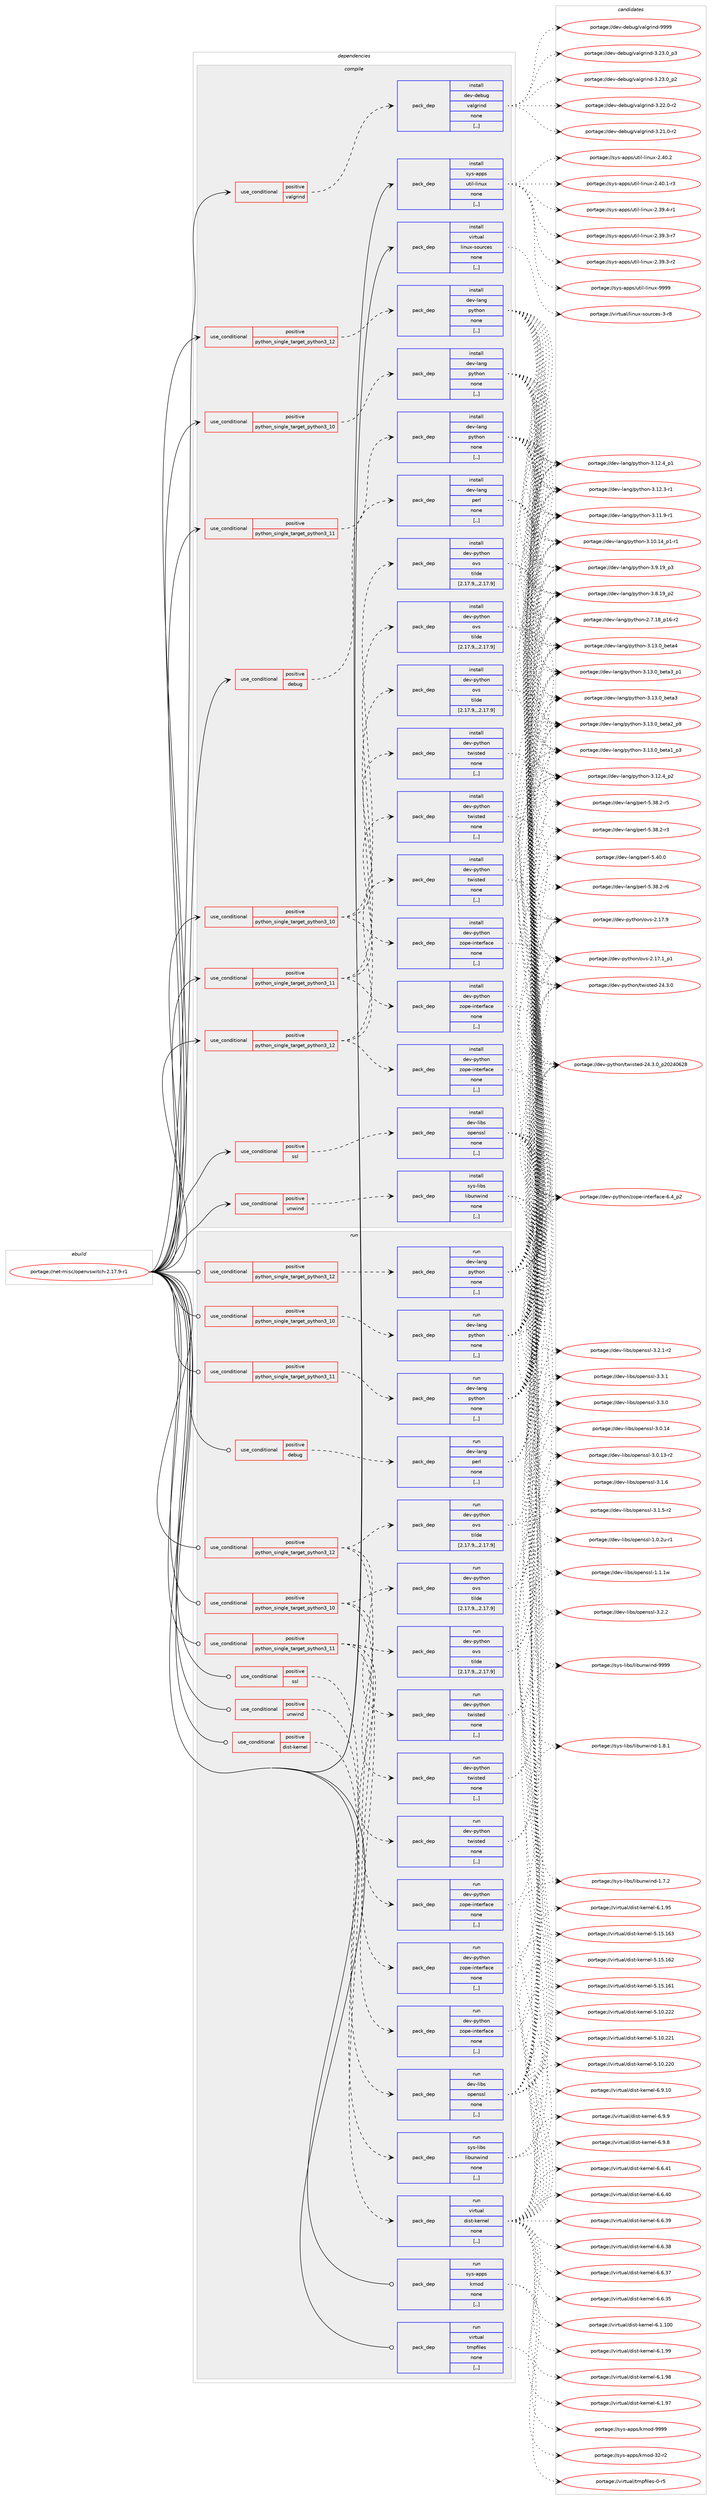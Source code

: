 digraph prolog {

# *************
# Graph options
# *************

newrank=true;
concentrate=true;
compound=true;
graph [rankdir=LR,fontname=Helvetica,fontsize=10,ranksep=1.5];#, ranksep=2.5, nodesep=0.2];
edge  [arrowhead=vee];
node  [fontname=Helvetica,fontsize=10];

# **********
# The ebuild
# **********

subgraph cluster_leftcol {
color=gray;
label=<<i>ebuild</i>>;
id [label="portage://net-misc/openvswitch-2.17.9-r1", color=red, width=4, href="../net-misc/openvswitch-2.17.9-r1.svg"];
}

# ****************
# The dependencies
# ****************

subgraph cluster_midcol {
color=gray;
label=<<i>dependencies</i>>;
subgraph cluster_compile {
fillcolor="#eeeeee";
style=filled;
label=<<i>compile</i>>;
subgraph cond98736 {
dependency374476 [label=<<TABLE BORDER="0" CELLBORDER="1" CELLSPACING="0" CELLPADDING="4"><TR><TD ROWSPAN="3" CELLPADDING="10">use_conditional</TD></TR><TR><TD>positive</TD></TR><TR><TD>debug</TD></TR></TABLE>>, shape=none, color=red];
subgraph pack273052 {
dependency374477 [label=<<TABLE BORDER="0" CELLBORDER="1" CELLSPACING="0" CELLPADDING="4" WIDTH="220"><TR><TD ROWSPAN="6" CELLPADDING="30">pack_dep</TD></TR><TR><TD WIDTH="110">install</TD></TR><TR><TD>dev-lang</TD></TR><TR><TD>perl</TD></TR><TR><TD>none</TD></TR><TR><TD>[,,]</TD></TR></TABLE>>, shape=none, color=blue];
}
dependency374476:e -> dependency374477:w [weight=20,style="dashed",arrowhead="vee"];
}
id:e -> dependency374476:w [weight=20,style="solid",arrowhead="vee"];
subgraph cond98737 {
dependency374478 [label=<<TABLE BORDER="0" CELLBORDER="1" CELLSPACING="0" CELLPADDING="4"><TR><TD ROWSPAN="3" CELLPADDING="10">use_conditional</TD></TR><TR><TD>positive</TD></TR><TR><TD>python_single_target_python3_10</TD></TR></TABLE>>, shape=none, color=red];
subgraph pack273053 {
dependency374479 [label=<<TABLE BORDER="0" CELLBORDER="1" CELLSPACING="0" CELLPADDING="4" WIDTH="220"><TR><TD ROWSPAN="6" CELLPADDING="30">pack_dep</TD></TR><TR><TD WIDTH="110">install</TD></TR><TR><TD>dev-lang</TD></TR><TR><TD>python</TD></TR><TR><TD>none</TD></TR><TR><TD>[,,]</TD></TR></TABLE>>, shape=none, color=blue];
}
dependency374478:e -> dependency374479:w [weight=20,style="dashed",arrowhead="vee"];
}
id:e -> dependency374478:w [weight=20,style="solid",arrowhead="vee"];
subgraph cond98738 {
dependency374480 [label=<<TABLE BORDER="0" CELLBORDER="1" CELLSPACING="0" CELLPADDING="4"><TR><TD ROWSPAN="3" CELLPADDING="10">use_conditional</TD></TR><TR><TD>positive</TD></TR><TR><TD>python_single_target_python3_10</TD></TR></TABLE>>, shape=none, color=red];
subgraph pack273054 {
dependency374481 [label=<<TABLE BORDER="0" CELLBORDER="1" CELLSPACING="0" CELLPADDING="4" WIDTH="220"><TR><TD ROWSPAN="6" CELLPADDING="30">pack_dep</TD></TR><TR><TD WIDTH="110">install</TD></TR><TR><TD>dev-python</TD></TR><TR><TD>ovs</TD></TR><TR><TD>tilde</TD></TR><TR><TD>[2.17.9,,,2.17.9]</TD></TR></TABLE>>, shape=none, color=blue];
}
dependency374480:e -> dependency374481:w [weight=20,style="dashed",arrowhead="vee"];
subgraph pack273055 {
dependency374482 [label=<<TABLE BORDER="0" CELLBORDER="1" CELLSPACING="0" CELLPADDING="4" WIDTH="220"><TR><TD ROWSPAN="6" CELLPADDING="30">pack_dep</TD></TR><TR><TD WIDTH="110">install</TD></TR><TR><TD>dev-python</TD></TR><TR><TD>twisted</TD></TR><TR><TD>none</TD></TR><TR><TD>[,,]</TD></TR></TABLE>>, shape=none, color=blue];
}
dependency374480:e -> dependency374482:w [weight=20,style="dashed",arrowhead="vee"];
subgraph pack273056 {
dependency374483 [label=<<TABLE BORDER="0" CELLBORDER="1" CELLSPACING="0" CELLPADDING="4" WIDTH="220"><TR><TD ROWSPAN="6" CELLPADDING="30">pack_dep</TD></TR><TR><TD WIDTH="110">install</TD></TR><TR><TD>dev-python</TD></TR><TR><TD>zope-interface</TD></TR><TR><TD>none</TD></TR><TR><TD>[,,]</TD></TR></TABLE>>, shape=none, color=blue];
}
dependency374480:e -> dependency374483:w [weight=20,style="dashed",arrowhead="vee"];
}
id:e -> dependency374480:w [weight=20,style="solid",arrowhead="vee"];
subgraph cond98739 {
dependency374484 [label=<<TABLE BORDER="0" CELLBORDER="1" CELLSPACING="0" CELLPADDING="4"><TR><TD ROWSPAN="3" CELLPADDING="10">use_conditional</TD></TR><TR><TD>positive</TD></TR><TR><TD>python_single_target_python3_11</TD></TR></TABLE>>, shape=none, color=red];
subgraph pack273057 {
dependency374485 [label=<<TABLE BORDER="0" CELLBORDER="1" CELLSPACING="0" CELLPADDING="4" WIDTH="220"><TR><TD ROWSPAN="6" CELLPADDING="30">pack_dep</TD></TR><TR><TD WIDTH="110">install</TD></TR><TR><TD>dev-lang</TD></TR><TR><TD>python</TD></TR><TR><TD>none</TD></TR><TR><TD>[,,]</TD></TR></TABLE>>, shape=none, color=blue];
}
dependency374484:e -> dependency374485:w [weight=20,style="dashed",arrowhead="vee"];
}
id:e -> dependency374484:w [weight=20,style="solid",arrowhead="vee"];
subgraph cond98740 {
dependency374486 [label=<<TABLE BORDER="0" CELLBORDER="1" CELLSPACING="0" CELLPADDING="4"><TR><TD ROWSPAN="3" CELLPADDING="10">use_conditional</TD></TR><TR><TD>positive</TD></TR><TR><TD>python_single_target_python3_11</TD></TR></TABLE>>, shape=none, color=red];
subgraph pack273058 {
dependency374487 [label=<<TABLE BORDER="0" CELLBORDER="1" CELLSPACING="0" CELLPADDING="4" WIDTH="220"><TR><TD ROWSPAN="6" CELLPADDING="30">pack_dep</TD></TR><TR><TD WIDTH="110">install</TD></TR><TR><TD>dev-python</TD></TR><TR><TD>ovs</TD></TR><TR><TD>tilde</TD></TR><TR><TD>[2.17.9,,,2.17.9]</TD></TR></TABLE>>, shape=none, color=blue];
}
dependency374486:e -> dependency374487:w [weight=20,style="dashed",arrowhead="vee"];
subgraph pack273059 {
dependency374488 [label=<<TABLE BORDER="0" CELLBORDER="1" CELLSPACING="0" CELLPADDING="4" WIDTH="220"><TR><TD ROWSPAN="6" CELLPADDING="30">pack_dep</TD></TR><TR><TD WIDTH="110">install</TD></TR><TR><TD>dev-python</TD></TR><TR><TD>twisted</TD></TR><TR><TD>none</TD></TR><TR><TD>[,,]</TD></TR></TABLE>>, shape=none, color=blue];
}
dependency374486:e -> dependency374488:w [weight=20,style="dashed",arrowhead="vee"];
subgraph pack273060 {
dependency374489 [label=<<TABLE BORDER="0" CELLBORDER="1" CELLSPACING="0" CELLPADDING="4" WIDTH="220"><TR><TD ROWSPAN="6" CELLPADDING="30">pack_dep</TD></TR><TR><TD WIDTH="110">install</TD></TR><TR><TD>dev-python</TD></TR><TR><TD>zope-interface</TD></TR><TR><TD>none</TD></TR><TR><TD>[,,]</TD></TR></TABLE>>, shape=none, color=blue];
}
dependency374486:e -> dependency374489:w [weight=20,style="dashed",arrowhead="vee"];
}
id:e -> dependency374486:w [weight=20,style="solid",arrowhead="vee"];
subgraph cond98741 {
dependency374490 [label=<<TABLE BORDER="0" CELLBORDER="1" CELLSPACING="0" CELLPADDING="4"><TR><TD ROWSPAN="3" CELLPADDING="10">use_conditional</TD></TR><TR><TD>positive</TD></TR><TR><TD>python_single_target_python3_12</TD></TR></TABLE>>, shape=none, color=red];
subgraph pack273061 {
dependency374491 [label=<<TABLE BORDER="0" CELLBORDER="1" CELLSPACING="0" CELLPADDING="4" WIDTH="220"><TR><TD ROWSPAN="6" CELLPADDING="30">pack_dep</TD></TR><TR><TD WIDTH="110">install</TD></TR><TR><TD>dev-lang</TD></TR><TR><TD>python</TD></TR><TR><TD>none</TD></TR><TR><TD>[,,]</TD></TR></TABLE>>, shape=none, color=blue];
}
dependency374490:e -> dependency374491:w [weight=20,style="dashed",arrowhead="vee"];
}
id:e -> dependency374490:w [weight=20,style="solid",arrowhead="vee"];
subgraph cond98742 {
dependency374492 [label=<<TABLE BORDER="0" CELLBORDER="1" CELLSPACING="0" CELLPADDING="4"><TR><TD ROWSPAN="3" CELLPADDING="10">use_conditional</TD></TR><TR><TD>positive</TD></TR><TR><TD>python_single_target_python3_12</TD></TR></TABLE>>, shape=none, color=red];
subgraph pack273062 {
dependency374493 [label=<<TABLE BORDER="0" CELLBORDER="1" CELLSPACING="0" CELLPADDING="4" WIDTH="220"><TR><TD ROWSPAN="6" CELLPADDING="30">pack_dep</TD></TR><TR><TD WIDTH="110">install</TD></TR><TR><TD>dev-python</TD></TR><TR><TD>ovs</TD></TR><TR><TD>tilde</TD></TR><TR><TD>[2.17.9,,,2.17.9]</TD></TR></TABLE>>, shape=none, color=blue];
}
dependency374492:e -> dependency374493:w [weight=20,style="dashed",arrowhead="vee"];
subgraph pack273063 {
dependency374494 [label=<<TABLE BORDER="0" CELLBORDER="1" CELLSPACING="0" CELLPADDING="4" WIDTH="220"><TR><TD ROWSPAN="6" CELLPADDING="30">pack_dep</TD></TR><TR><TD WIDTH="110">install</TD></TR><TR><TD>dev-python</TD></TR><TR><TD>twisted</TD></TR><TR><TD>none</TD></TR><TR><TD>[,,]</TD></TR></TABLE>>, shape=none, color=blue];
}
dependency374492:e -> dependency374494:w [weight=20,style="dashed",arrowhead="vee"];
subgraph pack273064 {
dependency374495 [label=<<TABLE BORDER="0" CELLBORDER="1" CELLSPACING="0" CELLPADDING="4" WIDTH="220"><TR><TD ROWSPAN="6" CELLPADDING="30">pack_dep</TD></TR><TR><TD WIDTH="110">install</TD></TR><TR><TD>dev-python</TD></TR><TR><TD>zope-interface</TD></TR><TR><TD>none</TD></TR><TR><TD>[,,]</TD></TR></TABLE>>, shape=none, color=blue];
}
dependency374492:e -> dependency374495:w [weight=20,style="dashed",arrowhead="vee"];
}
id:e -> dependency374492:w [weight=20,style="solid",arrowhead="vee"];
subgraph cond98743 {
dependency374496 [label=<<TABLE BORDER="0" CELLBORDER="1" CELLSPACING="0" CELLPADDING="4"><TR><TD ROWSPAN="3" CELLPADDING="10">use_conditional</TD></TR><TR><TD>positive</TD></TR><TR><TD>ssl</TD></TR></TABLE>>, shape=none, color=red];
subgraph pack273065 {
dependency374497 [label=<<TABLE BORDER="0" CELLBORDER="1" CELLSPACING="0" CELLPADDING="4" WIDTH="220"><TR><TD ROWSPAN="6" CELLPADDING="30">pack_dep</TD></TR><TR><TD WIDTH="110">install</TD></TR><TR><TD>dev-libs</TD></TR><TR><TD>openssl</TD></TR><TR><TD>none</TD></TR><TR><TD>[,,]</TD></TR></TABLE>>, shape=none, color=blue];
}
dependency374496:e -> dependency374497:w [weight=20,style="dashed",arrowhead="vee"];
}
id:e -> dependency374496:w [weight=20,style="solid",arrowhead="vee"];
subgraph cond98744 {
dependency374498 [label=<<TABLE BORDER="0" CELLBORDER="1" CELLSPACING="0" CELLPADDING="4"><TR><TD ROWSPAN="3" CELLPADDING="10">use_conditional</TD></TR><TR><TD>positive</TD></TR><TR><TD>unwind</TD></TR></TABLE>>, shape=none, color=red];
subgraph pack273066 {
dependency374499 [label=<<TABLE BORDER="0" CELLBORDER="1" CELLSPACING="0" CELLPADDING="4" WIDTH="220"><TR><TD ROWSPAN="6" CELLPADDING="30">pack_dep</TD></TR><TR><TD WIDTH="110">install</TD></TR><TR><TD>sys-libs</TD></TR><TR><TD>libunwind</TD></TR><TR><TD>none</TD></TR><TR><TD>[,,]</TD></TR></TABLE>>, shape=none, color=blue];
}
dependency374498:e -> dependency374499:w [weight=20,style="dashed",arrowhead="vee"];
}
id:e -> dependency374498:w [weight=20,style="solid",arrowhead="vee"];
subgraph cond98745 {
dependency374500 [label=<<TABLE BORDER="0" CELLBORDER="1" CELLSPACING="0" CELLPADDING="4"><TR><TD ROWSPAN="3" CELLPADDING="10">use_conditional</TD></TR><TR><TD>positive</TD></TR><TR><TD>valgrind</TD></TR></TABLE>>, shape=none, color=red];
subgraph pack273067 {
dependency374501 [label=<<TABLE BORDER="0" CELLBORDER="1" CELLSPACING="0" CELLPADDING="4" WIDTH="220"><TR><TD ROWSPAN="6" CELLPADDING="30">pack_dep</TD></TR><TR><TD WIDTH="110">install</TD></TR><TR><TD>dev-debug</TD></TR><TR><TD>valgrind</TD></TR><TR><TD>none</TD></TR><TR><TD>[,,]</TD></TR></TABLE>>, shape=none, color=blue];
}
dependency374500:e -> dependency374501:w [weight=20,style="dashed",arrowhead="vee"];
}
id:e -> dependency374500:w [weight=20,style="solid",arrowhead="vee"];
subgraph pack273068 {
dependency374502 [label=<<TABLE BORDER="0" CELLBORDER="1" CELLSPACING="0" CELLPADDING="4" WIDTH="220"><TR><TD ROWSPAN="6" CELLPADDING="30">pack_dep</TD></TR><TR><TD WIDTH="110">install</TD></TR><TR><TD>sys-apps</TD></TR><TR><TD>util-linux</TD></TR><TR><TD>none</TD></TR><TR><TD>[,,]</TD></TR></TABLE>>, shape=none, color=blue];
}
id:e -> dependency374502:w [weight=20,style="solid",arrowhead="vee"];
subgraph pack273069 {
dependency374503 [label=<<TABLE BORDER="0" CELLBORDER="1" CELLSPACING="0" CELLPADDING="4" WIDTH="220"><TR><TD ROWSPAN="6" CELLPADDING="30">pack_dep</TD></TR><TR><TD WIDTH="110">install</TD></TR><TR><TD>virtual</TD></TR><TR><TD>linux-sources</TD></TR><TR><TD>none</TD></TR><TR><TD>[,,]</TD></TR></TABLE>>, shape=none, color=blue];
}
id:e -> dependency374503:w [weight=20,style="solid",arrowhead="vee"];
}
subgraph cluster_compileandrun {
fillcolor="#eeeeee";
style=filled;
label=<<i>compile and run</i>>;
}
subgraph cluster_run {
fillcolor="#eeeeee";
style=filled;
label=<<i>run</i>>;
subgraph cond98746 {
dependency374504 [label=<<TABLE BORDER="0" CELLBORDER="1" CELLSPACING="0" CELLPADDING="4"><TR><TD ROWSPAN="3" CELLPADDING="10">use_conditional</TD></TR><TR><TD>positive</TD></TR><TR><TD>debug</TD></TR></TABLE>>, shape=none, color=red];
subgraph pack273070 {
dependency374505 [label=<<TABLE BORDER="0" CELLBORDER="1" CELLSPACING="0" CELLPADDING="4" WIDTH="220"><TR><TD ROWSPAN="6" CELLPADDING="30">pack_dep</TD></TR><TR><TD WIDTH="110">run</TD></TR><TR><TD>dev-lang</TD></TR><TR><TD>perl</TD></TR><TR><TD>none</TD></TR><TR><TD>[,,]</TD></TR></TABLE>>, shape=none, color=blue];
}
dependency374504:e -> dependency374505:w [weight=20,style="dashed",arrowhead="vee"];
}
id:e -> dependency374504:w [weight=20,style="solid",arrowhead="odot"];
subgraph cond98747 {
dependency374506 [label=<<TABLE BORDER="0" CELLBORDER="1" CELLSPACING="0" CELLPADDING="4"><TR><TD ROWSPAN="3" CELLPADDING="10">use_conditional</TD></TR><TR><TD>positive</TD></TR><TR><TD>dist-kernel</TD></TR></TABLE>>, shape=none, color=red];
subgraph pack273071 {
dependency374507 [label=<<TABLE BORDER="0" CELLBORDER="1" CELLSPACING="0" CELLPADDING="4" WIDTH="220"><TR><TD ROWSPAN="6" CELLPADDING="30">pack_dep</TD></TR><TR><TD WIDTH="110">run</TD></TR><TR><TD>virtual</TD></TR><TR><TD>dist-kernel</TD></TR><TR><TD>none</TD></TR><TR><TD>[,,]</TD></TR></TABLE>>, shape=none, color=blue];
}
dependency374506:e -> dependency374507:w [weight=20,style="dashed",arrowhead="vee"];
}
id:e -> dependency374506:w [weight=20,style="solid",arrowhead="odot"];
subgraph cond98748 {
dependency374508 [label=<<TABLE BORDER="0" CELLBORDER="1" CELLSPACING="0" CELLPADDING="4"><TR><TD ROWSPAN="3" CELLPADDING="10">use_conditional</TD></TR><TR><TD>positive</TD></TR><TR><TD>python_single_target_python3_10</TD></TR></TABLE>>, shape=none, color=red];
subgraph pack273072 {
dependency374509 [label=<<TABLE BORDER="0" CELLBORDER="1" CELLSPACING="0" CELLPADDING="4" WIDTH="220"><TR><TD ROWSPAN="6" CELLPADDING="30">pack_dep</TD></TR><TR><TD WIDTH="110">run</TD></TR><TR><TD>dev-lang</TD></TR><TR><TD>python</TD></TR><TR><TD>none</TD></TR><TR><TD>[,,]</TD></TR></TABLE>>, shape=none, color=blue];
}
dependency374508:e -> dependency374509:w [weight=20,style="dashed",arrowhead="vee"];
}
id:e -> dependency374508:w [weight=20,style="solid",arrowhead="odot"];
subgraph cond98749 {
dependency374510 [label=<<TABLE BORDER="0" CELLBORDER="1" CELLSPACING="0" CELLPADDING="4"><TR><TD ROWSPAN="3" CELLPADDING="10">use_conditional</TD></TR><TR><TD>positive</TD></TR><TR><TD>python_single_target_python3_10</TD></TR></TABLE>>, shape=none, color=red];
subgraph pack273073 {
dependency374511 [label=<<TABLE BORDER="0" CELLBORDER="1" CELLSPACING="0" CELLPADDING="4" WIDTH="220"><TR><TD ROWSPAN="6" CELLPADDING="30">pack_dep</TD></TR><TR><TD WIDTH="110">run</TD></TR><TR><TD>dev-python</TD></TR><TR><TD>ovs</TD></TR><TR><TD>tilde</TD></TR><TR><TD>[2.17.9,,,2.17.9]</TD></TR></TABLE>>, shape=none, color=blue];
}
dependency374510:e -> dependency374511:w [weight=20,style="dashed",arrowhead="vee"];
subgraph pack273074 {
dependency374512 [label=<<TABLE BORDER="0" CELLBORDER="1" CELLSPACING="0" CELLPADDING="4" WIDTH="220"><TR><TD ROWSPAN="6" CELLPADDING="30">pack_dep</TD></TR><TR><TD WIDTH="110">run</TD></TR><TR><TD>dev-python</TD></TR><TR><TD>twisted</TD></TR><TR><TD>none</TD></TR><TR><TD>[,,]</TD></TR></TABLE>>, shape=none, color=blue];
}
dependency374510:e -> dependency374512:w [weight=20,style="dashed",arrowhead="vee"];
subgraph pack273075 {
dependency374513 [label=<<TABLE BORDER="0" CELLBORDER="1" CELLSPACING="0" CELLPADDING="4" WIDTH="220"><TR><TD ROWSPAN="6" CELLPADDING="30">pack_dep</TD></TR><TR><TD WIDTH="110">run</TD></TR><TR><TD>dev-python</TD></TR><TR><TD>zope-interface</TD></TR><TR><TD>none</TD></TR><TR><TD>[,,]</TD></TR></TABLE>>, shape=none, color=blue];
}
dependency374510:e -> dependency374513:w [weight=20,style="dashed",arrowhead="vee"];
}
id:e -> dependency374510:w [weight=20,style="solid",arrowhead="odot"];
subgraph cond98750 {
dependency374514 [label=<<TABLE BORDER="0" CELLBORDER="1" CELLSPACING="0" CELLPADDING="4"><TR><TD ROWSPAN="3" CELLPADDING="10">use_conditional</TD></TR><TR><TD>positive</TD></TR><TR><TD>python_single_target_python3_11</TD></TR></TABLE>>, shape=none, color=red];
subgraph pack273076 {
dependency374515 [label=<<TABLE BORDER="0" CELLBORDER="1" CELLSPACING="0" CELLPADDING="4" WIDTH="220"><TR><TD ROWSPAN="6" CELLPADDING="30">pack_dep</TD></TR><TR><TD WIDTH="110">run</TD></TR><TR><TD>dev-lang</TD></TR><TR><TD>python</TD></TR><TR><TD>none</TD></TR><TR><TD>[,,]</TD></TR></TABLE>>, shape=none, color=blue];
}
dependency374514:e -> dependency374515:w [weight=20,style="dashed",arrowhead="vee"];
}
id:e -> dependency374514:w [weight=20,style="solid",arrowhead="odot"];
subgraph cond98751 {
dependency374516 [label=<<TABLE BORDER="0" CELLBORDER="1" CELLSPACING="0" CELLPADDING="4"><TR><TD ROWSPAN="3" CELLPADDING="10">use_conditional</TD></TR><TR><TD>positive</TD></TR><TR><TD>python_single_target_python3_11</TD></TR></TABLE>>, shape=none, color=red];
subgraph pack273077 {
dependency374517 [label=<<TABLE BORDER="0" CELLBORDER="1" CELLSPACING="0" CELLPADDING="4" WIDTH="220"><TR><TD ROWSPAN="6" CELLPADDING="30">pack_dep</TD></TR><TR><TD WIDTH="110">run</TD></TR><TR><TD>dev-python</TD></TR><TR><TD>ovs</TD></TR><TR><TD>tilde</TD></TR><TR><TD>[2.17.9,,,2.17.9]</TD></TR></TABLE>>, shape=none, color=blue];
}
dependency374516:e -> dependency374517:w [weight=20,style="dashed",arrowhead="vee"];
subgraph pack273078 {
dependency374518 [label=<<TABLE BORDER="0" CELLBORDER="1" CELLSPACING="0" CELLPADDING="4" WIDTH="220"><TR><TD ROWSPAN="6" CELLPADDING="30">pack_dep</TD></TR><TR><TD WIDTH="110">run</TD></TR><TR><TD>dev-python</TD></TR><TR><TD>twisted</TD></TR><TR><TD>none</TD></TR><TR><TD>[,,]</TD></TR></TABLE>>, shape=none, color=blue];
}
dependency374516:e -> dependency374518:w [weight=20,style="dashed",arrowhead="vee"];
subgraph pack273079 {
dependency374519 [label=<<TABLE BORDER="0" CELLBORDER="1" CELLSPACING="0" CELLPADDING="4" WIDTH="220"><TR><TD ROWSPAN="6" CELLPADDING="30">pack_dep</TD></TR><TR><TD WIDTH="110">run</TD></TR><TR><TD>dev-python</TD></TR><TR><TD>zope-interface</TD></TR><TR><TD>none</TD></TR><TR><TD>[,,]</TD></TR></TABLE>>, shape=none, color=blue];
}
dependency374516:e -> dependency374519:w [weight=20,style="dashed",arrowhead="vee"];
}
id:e -> dependency374516:w [weight=20,style="solid",arrowhead="odot"];
subgraph cond98752 {
dependency374520 [label=<<TABLE BORDER="0" CELLBORDER="1" CELLSPACING="0" CELLPADDING="4"><TR><TD ROWSPAN="3" CELLPADDING="10">use_conditional</TD></TR><TR><TD>positive</TD></TR><TR><TD>python_single_target_python3_12</TD></TR></TABLE>>, shape=none, color=red];
subgraph pack273080 {
dependency374521 [label=<<TABLE BORDER="0" CELLBORDER="1" CELLSPACING="0" CELLPADDING="4" WIDTH="220"><TR><TD ROWSPAN="6" CELLPADDING="30">pack_dep</TD></TR><TR><TD WIDTH="110">run</TD></TR><TR><TD>dev-lang</TD></TR><TR><TD>python</TD></TR><TR><TD>none</TD></TR><TR><TD>[,,]</TD></TR></TABLE>>, shape=none, color=blue];
}
dependency374520:e -> dependency374521:w [weight=20,style="dashed",arrowhead="vee"];
}
id:e -> dependency374520:w [weight=20,style="solid",arrowhead="odot"];
subgraph cond98753 {
dependency374522 [label=<<TABLE BORDER="0" CELLBORDER="1" CELLSPACING="0" CELLPADDING="4"><TR><TD ROWSPAN="3" CELLPADDING="10">use_conditional</TD></TR><TR><TD>positive</TD></TR><TR><TD>python_single_target_python3_12</TD></TR></TABLE>>, shape=none, color=red];
subgraph pack273081 {
dependency374523 [label=<<TABLE BORDER="0" CELLBORDER="1" CELLSPACING="0" CELLPADDING="4" WIDTH="220"><TR><TD ROWSPAN="6" CELLPADDING="30">pack_dep</TD></TR><TR><TD WIDTH="110">run</TD></TR><TR><TD>dev-python</TD></TR><TR><TD>ovs</TD></TR><TR><TD>tilde</TD></TR><TR><TD>[2.17.9,,,2.17.9]</TD></TR></TABLE>>, shape=none, color=blue];
}
dependency374522:e -> dependency374523:w [weight=20,style="dashed",arrowhead="vee"];
subgraph pack273082 {
dependency374524 [label=<<TABLE BORDER="0" CELLBORDER="1" CELLSPACING="0" CELLPADDING="4" WIDTH="220"><TR><TD ROWSPAN="6" CELLPADDING="30">pack_dep</TD></TR><TR><TD WIDTH="110">run</TD></TR><TR><TD>dev-python</TD></TR><TR><TD>twisted</TD></TR><TR><TD>none</TD></TR><TR><TD>[,,]</TD></TR></TABLE>>, shape=none, color=blue];
}
dependency374522:e -> dependency374524:w [weight=20,style="dashed",arrowhead="vee"];
subgraph pack273083 {
dependency374525 [label=<<TABLE BORDER="0" CELLBORDER="1" CELLSPACING="0" CELLPADDING="4" WIDTH="220"><TR><TD ROWSPAN="6" CELLPADDING="30">pack_dep</TD></TR><TR><TD WIDTH="110">run</TD></TR><TR><TD>dev-python</TD></TR><TR><TD>zope-interface</TD></TR><TR><TD>none</TD></TR><TR><TD>[,,]</TD></TR></TABLE>>, shape=none, color=blue];
}
dependency374522:e -> dependency374525:w [weight=20,style="dashed",arrowhead="vee"];
}
id:e -> dependency374522:w [weight=20,style="solid",arrowhead="odot"];
subgraph cond98754 {
dependency374526 [label=<<TABLE BORDER="0" CELLBORDER="1" CELLSPACING="0" CELLPADDING="4"><TR><TD ROWSPAN="3" CELLPADDING="10">use_conditional</TD></TR><TR><TD>positive</TD></TR><TR><TD>ssl</TD></TR></TABLE>>, shape=none, color=red];
subgraph pack273084 {
dependency374527 [label=<<TABLE BORDER="0" CELLBORDER="1" CELLSPACING="0" CELLPADDING="4" WIDTH="220"><TR><TD ROWSPAN="6" CELLPADDING="30">pack_dep</TD></TR><TR><TD WIDTH="110">run</TD></TR><TR><TD>dev-libs</TD></TR><TR><TD>openssl</TD></TR><TR><TD>none</TD></TR><TR><TD>[,,]</TD></TR></TABLE>>, shape=none, color=blue];
}
dependency374526:e -> dependency374527:w [weight=20,style="dashed",arrowhead="vee"];
}
id:e -> dependency374526:w [weight=20,style="solid",arrowhead="odot"];
subgraph cond98755 {
dependency374528 [label=<<TABLE BORDER="0" CELLBORDER="1" CELLSPACING="0" CELLPADDING="4"><TR><TD ROWSPAN="3" CELLPADDING="10">use_conditional</TD></TR><TR><TD>positive</TD></TR><TR><TD>unwind</TD></TR></TABLE>>, shape=none, color=red];
subgraph pack273085 {
dependency374529 [label=<<TABLE BORDER="0" CELLBORDER="1" CELLSPACING="0" CELLPADDING="4" WIDTH="220"><TR><TD ROWSPAN="6" CELLPADDING="30">pack_dep</TD></TR><TR><TD WIDTH="110">run</TD></TR><TR><TD>sys-libs</TD></TR><TR><TD>libunwind</TD></TR><TR><TD>none</TD></TR><TR><TD>[,,]</TD></TR></TABLE>>, shape=none, color=blue];
}
dependency374528:e -> dependency374529:w [weight=20,style="dashed",arrowhead="vee"];
}
id:e -> dependency374528:w [weight=20,style="solid",arrowhead="odot"];
subgraph pack273086 {
dependency374530 [label=<<TABLE BORDER="0" CELLBORDER="1" CELLSPACING="0" CELLPADDING="4" WIDTH="220"><TR><TD ROWSPAN="6" CELLPADDING="30">pack_dep</TD></TR><TR><TD WIDTH="110">run</TD></TR><TR><TD>sys-apps</TD></TR><TR><TD>kmod</TD></TR><TR><TD>none</TD></TR><TR><TD>[,,]</TD></TR></TABLE>>, shape=none, color=blue];
}
id:e -> dependency374530:w [weight=20,style="solid",arrowhead="odot"];
subgraph pack273087 {
dependency374531 [label=<<TABLE BORDER="0" CELLBORDER="1" CELLSPACING="0" CELLPADDING="4" WIDTH="220"><TR><TD ROWSPAN="6" CELLPADDING="30">pack_dep</TD></TR><TR><TD WIDTH="110">run</TD></TR><TR><TD>virtual</TD></TR><TR><TD>tmpfiles</TD></TR><TR><TD>none</TD></TR><TR><TD>[,,]</TD></TR></TABLE>>, shape=none, color=blue];
}
id:e -> dependency374531:w [weight=20,style="solid",arrowhead="odot"];
}
}

# **************
# The candidates
# **************

subgraph cluster_choices {
rank=same;
color=gray;
label=<<i>candidates</i>>;

subgraph choice273052 {
color=black;
nodesep=1;
choice10010111845108971101034711210111410845534652484648 [label="portage://dev-lang/perl-5.40.0", color=red, width=4,href="../dev-lang/perl-5.40.0.svg"];
choice100101118451089711010347112101114108455346515646504511454 [label="portage://dev-lang/perl-5.38.2-r6", color=red, width=4,href="../dev-lang/perl-5.38.2-r6.svg"];
choice100101118451089711010347112101114108455346515646504511453 [label="portage://dev-lang/perl-5.38.2-r5", color=red, width=4,href="../dev-lang/perl-5.38.2-r5.svg"];
choice100101118451089711010347112101114108455346515646504511451 [label="portage://dev-lang/perl-5.38.2-r3", color=red, width=4,href="../dev-lang/perl-5.38.2-r3.svg"];
dependency374477:e -> choice10010111845108971101034711210111410845534652484648:w [style=dotted,weight="100"];
dependency374477:e -> choice100101118451089711010347112101114108455346515646504511454:w [style=dotted,weight="100"];
dependency374477:e -> choice100101118451089711010347112101114108455346515646504511453:w [style=dotted,weight="100"];
dependency374477:e -> choice100101118451089711010347112101114108455346515646504511451:w [style=dotted,weight="100"];
}
subgraph choice273053 {
color=black;
nodesep=1;
choice1001011184510897110103471121211161041111104551464951464895981011169752 [label="portage://dev-lang/python-3.13.0_beta4", color=red, width=4,href="../dev-lang/python-3.13.0_beta4.svg"];
choice10010111845108971101034711212111610411111045514649514648959810111697519511249 [label="portage://dev-lang/python-3.13.0_beta3_p1", color=red, width=4,href="../dev-lang/python-3.13.0_beta3_p1.svg"];
choice1001011184510897110103471121211161041111104551464951464895981011169751 [label="portage://dev-lang/python-3.13.0_beta3", color=red, width=4,href="../dev-lang/python-3.13.0_beta3.svg"];
choice10010111845108971101034711212111610411111045514649514648959810111697509511257 [label="portage://dev-lang/python-3.13.0_beta2_p9", color=red, width=4,href="../dev-lang/python-3.13.0_beta2_p9.svg"];
choice10010111845108971101034711212111610411111045514649514648959810111697499511251 [label="portage://dev-lang/python-3.13.0_beta1_p3", color=red, width=4,href="../dev-lang/python-3.13.0_beta1_p3.svg"];
choice100101118451089711010347112121116104111110455146495046529511250 [label="portage://dev-lang/python-3.12.4_p2", color=red, width=4,href="../dev-lang/python-3.12.4_p2.svg"];
choice100101118451089711010347112121116104111110455146495046529511249 [label="portage://dev-lang/python-3.12.4_p1", color=red, width=4,href="../dev-lang/python-3.12.4_p1.svg"];
choice100101118451089711010347112121116104111110455146495046514511449 [label="portage://dev-lang/python-3.12.3-r1", color=red, width=4,href="../dev-lang/python-3.12.3-r1.svg"];
choice100101118451089711010347112121116104111110455146494946574511449 [label="portage://dev-lang/python-3.11.9-r1", color=red, width=4,href="../dev-lang/python-3.11.9-r1.svg"];
choice100101118451089711010347112121116104111110455146494846495295112494511449 [label="portage://dev-lang/python-3.10.14_p1-r1", color=red, width=4,href="../dev-lang/python-3.10.14_p1-r1.svg"];
choice100101118451089711010347112121116104111110455146574649579511251 [label="portage://dev-lang/python-3.9.19_p3", color=red, width=4,href="../dev-lang/python-3.9.19_p3.svg"];
choice100101118451089711010347112121116104111110455146564649579511250 [label="portage://dev-lang/python-3.8.19_p2", color=red, width=4,href="../dev-lang/python-3.8.19_p2.svg"];
choice100101118451089711010347112121116104111110455046554649569511249544511450 [label="portage://dev-lang/python-2.7.18_p16-r2", color=red, width=4,href="../dev-lang/python-2.7.18_p16-r2.svg"];
dependency374479:e -> choice1001011184510897110103471121211161041111104551464951464895981011169752:w [style=dotted,weight="100"];
dependency374479:e -> choice10010111845108971101034711212111610411111045514649514648959810111697519511249:w [style=dotted,weight="100"];
dependency374479:e -> choice1001011184510897110103471121211161041111104551464951464895981011169751:w [style=dotted,weight="100"];
dependency374479:e -> choice10010111845108971101034711212111610411111045514649514648959810111697509511257:w [style=dotted,weight="100"];
dependency374479:e -> choice10010111845108971101034711212111610411111045514649514648959810111697499511251:w [style=dotted,weight="100"];
dependency374479:e -> choice100101118451089711010347112121116104111110455146495046529511250:w [style=dotted,weight="100"];
dependency374479:e -> choice100101118451089711010347112121116104111110455146495046529511249:w [style=dotted,weight="100"];
dependency374479:e -> choice100101118451089711010347112121116104111110455146495046514511449:w [style=dotted,weight="100"];
dependency374479:e -> choice100101118451089711010347112121116104111110455146494946574511449:w [style=dotted,weight="100"];
dependency374479:e -> choice100101118451089711010347112121116104111110455146494846495295112494511449:w [style=dotted,weight="100"];
dependency374479:e -> choice100101118451089711010347112121116104111110455146574649579511251:w [style=dotted,weight="100"];
dependency374479:e -> choice100101118451089711010347112121116104111110455146564649579511250:w [style=dotted,weight="100"];
dependency374479:e -> choice100101118451089711010347112121116104111110455046554649569511249544511450:w [style=dotted,weight="100"];
}
subgraph choice273054 {
color=black;
nodesep=1;
choice100101118451121211161041111104711111811545504649554657 [label="portage://dev-python/ovs-2.17.9", color=red, width=4,href="../dev-python/ovs-2.17.9.svg"];
choice1001011184511212111610411111047111118115455046495546499511249 [label="portage://dev-python/ovs-2.17.1_p1", color=red, width=4,href="../dev-python/ovs-2.17.1_p1.svg"];
dependency374481:e -> choice100101118451121211161041111104711111811545504649554657:w [style=dotted,weight="100"];
dependency374481:e -> choice1001011184511212111610411111047111118115455046495546499511249:w [style=dotted,weight="100"];
}
subgraph choice273055 {
color=black;
nodesep=1;
choice100101118451121211161041111104711611910511511610110045505246514648951125048505248545056 [label="portage://dev-python/twisted-24.3.0_p20240628", color=red, width=4,href="../dev-python/twisted-24.3.0_p20240628.svg"];
choice100101118451121211161041111104711611910511511610110045505246514648 [label="portage://dev-python/twisted-24.3.0", color=red, width=4,href="../dev-python/twisted-24.3.0.svg"];
dependency374482:e -> choice100101118451121211161041111104711611910511511610110045505246514648951125048505248545056:w [style=dotted,weight="100"];
dependency374482:e -> choice100101118451121211161041111104711611910511511610110045505246514648:w [style=dotted,weight="100"];
}
subgraph choice273056 {
color=black;
nodesep=1;
choice1001011184511212111610411111047122111112101451051101161011141029799101455446529511250 [label="portage://dev-python/zope-interface-6.4_p2", color=red, width=4,href="../dev-python/zope-interface-6.4_p2.svg"];
dependency374483:e -> choice1001011184511212111610411111047122111112101451051101161011141029799101455446529511250:w [style=dotted,weight="100"];
}
subgraph choice273057 {
color=black;
nodesep=1;
choice1001011184510897110103471121211161041111104551464951464895981011169752 [label="portage://dev-lang/python-3.13.0_beta4", color=red, width=4,href="../dev-lang/python-3.13.0_beta4.svg"];
choice10010111845108971101034711212111610411111045514649514648959810111697519511249 [label="portage://dev-lang/python-3.13.0_beta3_p1", color=red, width=4,href="../dev-lang/python-3.13.0_beta3_p1.svg"];
choice1001011184510897110103471121211161041111104551464951464895981011169751 [label="portage://dev-lang/python-3.13.0_beta3", color=red, width=4,href="../dev-lang/python-3.13.0_beta3.svg"];
choice10010111845108971101034711212111610411111045514649514648959810111697509511257 [label="portage://dev-lang/python-3.13.0_beta2_p9", color=red, width=4,href="../dev-lang/python-3.13.0_beta2_p9.svg"];
choice10010111845108971101034711212111610411111045514649514648959810111697499511251 [label="portage://dev-lang/python-3.13.0_beta1_p3", color=red, width=4,href="../dev-lang/python-3.13.0_beta1_p3.svg"];
choice100101118451089711010347112121116104111110455146495046529511250 [label="portage://dev-lang/python-3.12.4_p2", color=red, width=4,href="../dev-lang/python-3.12.4_p2.svg"];
choice100101118451089711010347112121116104111110455146495046529511249 [label="portage://dev-lang/python-3.12.4_p1", color=red, width=4,href="../dev-lang/python-3.12.4_p1.svg"];
choice100101118451089711010347112121116104111110455146495046514511449 [label="portage://dev-lang/python-3.12.3-r1", color=red, width=4,href="../dev-lang/python-3.12.3-r1.svg"];
choice100101118451089711010347112121116104111110455146494946574511449 [label="portage://dev-lang/python-3.11.9-r1", color=red, width=4,href="../dev-lang/python-3.11.9-r1.svg"];
choice100101118451089711010347112121116104111110455146494846495295112494511449 [label="portage://dev-lang/python-3.10.14_p1-r1", color=red, width=4,href="../dev-lang/python-3.10.14_p1-r1.svg"];
choice100101118451089711010347112121116104111110455146574649579511251 [label="portage://dev-lang/python-3.9.19_p3", color=red, width=4,href="../dev-lang/python-3.9.19_p3.svg"];
choice100101118451089711010347112121116104111110455146564649579511250 [label="portage://dev-lang/python-3.8.19_p2", color=red, width=4,href="../dev-lang/python-3.8.19_p2.svg"];
choice100101118451089711010347112121116104111110455046554649569511249544511450 [label="portage://dev-lang/python-2.7.18_p16-r2", color=red, width=4,href="../dev-lang/python-2.7.18_p16-r2.svg"];
dependency374485:e -> choice1001011184510897110103471121211161041111104551464951464895981011169752:w [style=dotted,weight="100"];
dependency374485:e -> choice10010111845108971101034711212111610411111045514649514648959810111697519511249:w [style=dotted,weight="100"];
dependency374485:e -> choice1001011184510897110103471121211161041111104551464951464895981011169751:w [style=dotted,weight="100"];
dependency374485:e -> choice10010111845108971101034711212111610411111045514649514648959810111697509511257:w [style=dotted,weight="100"];
dependency374485:e -> choice10010111845108971101034711212111610411111045514649514648959810111697499511251:w [style=dotted,weight="100"];
dependency374485:e -> choice100101118451089711010347112121116104111110455146495046529511250:w [style=dotted,weight="100"];
dependency374485:e -> choice100101118451089711010347112121116104111110455146495046529511249:w [style=dotted,weight="100"];
dependency374485:e -> choice100101118451089711010347112121116104111110455146495046514511449:w [style=dotted,weight="100"];
dependency374485:e -> choice100101118451089711010347112121116104111110455146494946574511449:w [style=dotted,weight="100"];
dependency374485:e -> choice100101118451089711010347112121116104111110455146494846495295112494511449:w [style=dotted,weight="100"];
dependency374485:e -> choice100101118451089711010347112121116104111110455146574649579511251:w [style=dotted,weight="100"];
dependency374485:e -> choice100101118451089711010347112121116104111110455146564649579511250:w [style=dotted,weight="100"];
dependency374485:e -> choice100101118451089711010347112121116104111110455046554649569511249544511450:w [style=dotted,weight="100"];
}
subgraph choice273058 {
color=black;
nodesep=1;
choice100101118451121211161041111104711111811545504649554657 [label="portage://dev-python/ovs-2.17.9", color=red, width=4,href="../dev-python/ovs-2.17.9.svg"];
choice1001011184511212111610411111047111118115455046495546499511249 [label="portage://dev-python/ovs-2.17.1_p1", color=red, width=4,href="../dev-python/ovs-2.17.1_p1.svg"];
dependency374487:e -> choice100101118451121211161041111104711111811545504649554657:w [style=dotted,weight="100"];
dependency374487:e -> choice1001011184511212111610411111047111118115455046495546499511249:w [style=dotted,weight="100"];
}
subgraph choice273059 {
color=black;
nodesep=1;
choice100101118451121211161041111104711611910511511610110045505246514648951125048505248545056 [label="portage://dev-python/twisted-24.3.0_p20240628", color=red, width=4,href="../dev-python/twisted-24.3.0_p20240628.svg"];
choice100101118451121211161041111104711611910511511610110045505246514648 [label="portage://dev-python/twisted-24.3.0", color=red, width=4,href="../dev-python/twisted-24.3.0.svg"];
dependency374488:e -> choice100101118451121211161041111104711611910511511610110045505246514648951125048505248545056:w [style=dotted,weight="100"];
dependency374488:e -> choice100101118451121211161041111104711611910511511610110045505246514648:w [style=dotted,weight="100"];
}
subgraph choice273060 {
color=black;
nodesep=1;
choice1001011184511212111610411111047122111112101451051101161011141029799101455446529511250 [label="portage://dev-python/zope-interface-6.4_p2", color=red, width=4,href="../dev-python/zope-interface-6.4_p2.svg"];
dependency374489:e -> choice1001011184511212111610411111047122111112101451051101161011141029799101455446529511250:w [style=dotted,weight="100"];
}
subgraph choice273061 {
color=black;
nodesep=1;
choice1001011184510897110103471121211161041111104551464951464895981011169752 [label="portage://dev-lang/python-3.13.0_beta4", color=red, width=4,href="../dev-lang/python-3.13.0_beta4.svg"];
choice10010111845108971101034711212111610411111045514649514648959810111697519511249 [label="portage://dev-lang/python-3.13.0_beta3_p1", color=red, width=4,href="../dev-lang/python-3.13.0_beta3_p1.svg"];
choice1001011184510897110103471121211161041111104551464951464895981011169751 [label="portage://dev-lang/python-3.13.0_beta3", color=red, width=4,href="../dev-lang/python-3.13.0_beta3.svg"];
choice10010111845108971101034711212111610411111045514649514648959810111697509511257 [label="portage://dev-lang/python-3.13.0_beta2_p9", color=red, width=4,href="../dev-lang/python-3.13.0_beta2_p9.svg"];
choice10010111845108971101034711212111610411111045514649514648959810111697499511251 [label="portage://dev-lang/python-3.13.0_beta1_p3", color=red, width=4,href="../dev-lang/python-3.13.0_beta1_p3.svg"];
choice100101118451089711010347112121116104111110455146495046529511250 [label="portage://dev-lang/python-3.12.4_p2", color=red, width=4,href="../dev-lang/python-3.12.4_p2.svg"];
choice100101118451089711010347112121116104111110455146495046529511249 [label="portage://dev-lang/python-3.12.4_p1", color=red, width=4,href="../dev-lang/python-3.12.4_p1.svg"];
choice100101118451089711010347112121116104111110455146495046514511449 [label="portage://dev-lang/python-3.12.3-r1", color=red, width=4,href="../dev-lang/python-3.12.3-r1.svg"];
choice100101118451089711010347112121116104111110455146494946574511449 [label="portage://dev-lang/python-3.11.9-r1", color=red, width=4,href="../dev-lang/python-3.11.9-r1.svg"];
choice100101118451089711010347112121116104111110455146494846495295112494511449 [label="portage://dev-lang/python-3.10.14_p1-r1", color=red, width=4,href="../dev-lang/python-3.10.14_p1-r1.svg"];
choice100101118451089711010347112121116104111110455146574649579511251 [label="portage://dev-lang/python-3.9.19_p3", color=red, width=4,href="../dev-lang/python-3.9.19_p3.svg"];
choice100101118451089711010347112121116104111110455146564649579511250 [label="portage://dev-lang/python-3.8.19_p2", color=red, width=4,href="../dev-lang/python-3.8.19_p2.svg"];
choice100101118451089711010347112121116104111110455046554649569511249544511450 [label="portage://dev-lang/python-2.7.18_p16-r2", color=red, width=4,href="../dev-lang/python-2.7.18_p16-r2.svg"];
dependency374491:e -> choice1001011184510897110103471121211161041111104551464951464895981011169752:w [style=dotted,weight="100"];
dependency374491:e -> choice10010111845108971101034711212111610411111045514649514648959810111697519511249:w [style=dotted,weight="100"];
dependency374491:e -> choice1001011184510897110103471121211161041111104551464951464895981011169751:w [style=dotted,weight="100"];
dependency374491:e -> choice10010111845108971101034711212111610411111045514649514648959810111697509511257:w [style=dotted,weight="100"];
dependency374491:e -> choice10010111845108971101034711212111610411111045514649514648959810111697499511251:w [style=dotted,weight="100"];
dependency374491:e -> choice100101118451089711010347112121116104111110455146495046529511250:w [style=dotted,weight="100"];
dependency374491:e -> choice100101118451089711010347112121116104111110455146495046529511249:w [style=dotted,weight="100"];
dependency374491:e -> choice100101118451089711010347112121116104111110455146495046514511449:w [style=dotted,weight="100"];
dependency374491:e -> choice100101118451089711010347112121116104111110455146494946574511449:w [style=dotted,weight="100"];
dependency374491:e -> choice100101118451089711010347112121116104111110455146494846495295112494511449:w [style=dotted,weight="100"];
dependency374491:e -> choice100101118451089711010347112121116104111110455146574649579511251:w [style=dotted,weight="100"];
dependency374491:e -> choice100101118451089711010347112121116104111110455146564649579511250:w [style=dotted,weight="100"];
dependency374491:e -> choice100101118451089711010347112121116104111110455046554649569511249544511450:w [style=dotted,weight="100"];
}
subgraph choice273062 {
color=black;
nodesep=1;
choice100101118451121211161041111104711111811545504649554657 [label="portage://dev-python/ovs-2.17.9", color=red, width=4,href="../dev-python/ovs-2.17.9.svg"];
choice1001011184511212111610411111047111118115455046495546499511249 [label="portage://dev-python/ovs-2.17.1_p1", color=red, width=4,href="../dev-python/ovs-2.17.1_p1.svg"];
dependency374493:e -> choice100101118451121211161041111104711111811545504649554657:w [style=dotted,weight="100"];
dependency374493:e -> choice1001011184511212111610411111047111118115455046495546499511249:w [style=dotted,weight="100"];
}
subgraph choice273063 {
color=black;
nodesep=1;
choice100101118451121211161041111104711611910511511610110045505246514648951125048505248545056 [label="portage://dev-python/twisted-24.3.0_p20240628", color=red, width=4,href="../dev-python/twisted-24.3.0_p20240628.svg"];
choice100101118451121211161041111104711611910511511610110045505246514648 [label="portage://dev-python/twisted-24.3.0", color=red, width=4,href="../dev-python/twisted-24.3.0.svg"];
dependency374494:e -> choice100101118451121211161041111104711611910511511610110045505246514648951125048505248545056:w [style=dotted,weight="100"];
dependency374494:e -> choice100101118451121211161041111104711611910511511610110045505246514648:w [style=dotted,weight="100"];
}
subgraph choice273064 {
color=black;
nodesep=1;
choice1001011184511212111610411111047122111112101451051101161011141029799101455446529511250 [label="portage://dev-python/zope-interface-6.4_p2", color=red, width=4,href="../dev-python/zope-interface-6.4_p2.svg"];
dependency374495:e -> choice1001011184511212111610411111047122111112101451051101161011141029799101455446529511250:w [style=dotted,weight="100"];
}
subgraph choice273065 {
color=black;
nodesep=1;
choice100101118451081059811547111112101110115115108455146514649 [label="portage://dev-libs/openssl-3.3.1", color=red, width=4,href="../dev-libs/openssl-3.3.1.svg"];
choice100101118451081059811547111112101110115115108455146514648 [label="portage://dev-libs/openssl-3.3.0", color=red, width=4,href="../dev-libs/openssl-3.3.0.svg"];
choice100101118451081059811547111112101110115115108455146504650 [label="portage://dev-libs/openssl-3.2.2", color=red, width=4,href="../dev-libs/openssl-3.2.2.svg"];
choice1001011184510810598115471111121011101151151084551465046494511450 [label="portage://dev-libs/openssl-3.2.1-r2", color=red, width=4,href="../dev-libs/openssl-3.2.1-r2.svg"];
choice100101118451081059811547111112101110115115108455146494654 [label="portage://dev-libs/openssl-3.1.6", color=red, width=4,href="../dev-libs/openssl-3.1.6.svg"];
choice1001011184510810598115471111121011101151151084551464946534511450 [label="portage://dev-libs/openssl-3.1.5-r2", color=red, width=4,href="../dev-libs/openssl-3.1.5-r2.svg"];
choice10010111845108105981154711111210111011511510845514648464952 [label="portage://dev-libs/openssl-3.0.14", color=red, width=4,href="../dev-libs/openssl-3.0.14.svg"];
choice100101118451081059811547111112101110115115108455146484649514511450 [label="portage://dev-libs/openssl-3.0.13-r2", color=red, width=4,href="../dev-libs/openssl-3.0.13-r2.svg"];
choice100101118451081059811547111112101110115115108454946494649119 [label="portage://dev-libs/openssl-1.1.1w", color=red, width=4,href="../dev-libs/openssl-1.1.1w.svg"];
choice1001011184510810598115471111121011101151151084549464846501174511449 [label="portage://dev-libs/openssl-1.0.2u-r1", color=red, width=4,href="../dev-libs/openssl-1.0.2u-r1.svg"];
dependency374497:e -> choice100101118451081059811547111112101110115115108455146514649:w [style=dotted,weight="100"];
dependency374497:e -> choice100101118451081059811547111112101110115115108455146514648:w [style=dotted,weight="100"];
dependency374497:e -> choice100101118451081059811547111112101110115115108455146504650:w [style=dotted,weight="100"];
dependency374497:e -> choice1001011184510810598115471111121011101151151084551465046494511450:w [style=dotted,weight="100"];
dependency374497:e -> choice100101118451081059811547111112101110115115108455146494654:w [style=dotted,weight="100"];
dependency374497:e -> choice1001011184510810598115471111121011101151151084551464946534511450:w [style=dotted,weight="100"];
dependency374497:e -> choice10010111845108105981154711111210111011511510845514648464952:w [style=dotted,weight="100"];
dependency374497:e -> choice100101118451081059811547111112101110115115108455146484649514511450:w [style=dotted,weight="100"];
dependency374497:e -> choice100101118451081059811547111112101110115115108454946494649119:w [style=dotted,weight="100"];
dependency374497:e -> choice1001011184510810598115471111121011101151151084549464846501174511449:w [style=dotted,weight="100"];
}
subgraph choice273066 {
color=black;
nodesep=1;
choice115121115451081059811547108105981171101191051101004557575757 [label="portage://sys-libs/libunwind-9999", color=red, width=4,href="../sys-libs/libunwind-9999.svg"];
choice11512111545108105981154710810598117110119105110100454946564649 [label="portage://sys-libs/libunwind-1.8.1", color=red, width=4,href="../sys-libs/libunwind-1.8.1.svg"];
choice11512111545108105981154710810598117110119105110100454946554650 [label="portage://sys-libs/libunwind-1.7.2", color=red, width=4,href="../sys-libs/libunwind-1.7.2.svg"];
dependency374499:e -> choice115121115451081059811547108105981171101191051101004557575757:w [style=dotted,weight="100"];
dependency374499:e -> choice11512111545108105981154710810598117110119105110100454946564649:w [style=dotted,weight="100"];
dependency374499:e -> choice11512111545108105981154710810598117110119105110100454946554650:w [style=dotted,weight="100"];
}
subgraph choice273067 {
color=black;
nodesep=1;
choice100101118451001019811710347118971081031141051101004557575757 [label="portage://dev-debug/valgrind-9999", color=red, width=4,href="../dev-debug/valgrind-9999.svg"];
choice10010111845100101981171034711897108103114105110100455146505146489511251 [label="portage://dev-debug/valgrind-3.23.0_p3", color=red, width=4,href="../dev-debug/valgrind-3.23.0_p3.svg"];
choice10010111845100101981171034711897108103114105110100455146505146489511250 [label="portage://dev-debug/valgrind-3.23.0_p2", color=red, width=4,href="../dev-debug/valgrind-3.23.0_p2.svg"];
choice10010111845100101981171034711897108103114105110100455146505046484511450 [label="portage://dev-debug/valgrind-3.22.0-r2", color=red, width=4,href="../dev-debug/valgrind-3.22.0-r2.svg"];
choice10010111845100101981171034711897108103114105110100455146504946484511450 [label="portage://dev-debug/valgrind-3.21.0-r2", color=red, width=4,href="../dev-debug/valgrind-3.21.0-r2.svg"];
dependency374501:e -> choice100101118451001019811710347118971081031141051101004557575757:w [style=dotted,weight="100"];
dependency374501:e -> choice10010111845100101981171034711897108103114105110100455146505146489511251:w [style=dotted,weight="100"];
dependency374501:e -> choice10010111845100101981171034711897108103114105110100455146505146489511250:w [style=dotted,weight="100"];
dependency374501:e -> choice10010111845100101981171034711897108103114105110100455146505046484511450:w [style=dotted,weight="100"];
dependency374501:e -> choice10010111845100101981171034711897108103114105110100455146504946484511450:w [style=dotted,weight="100"];
}
subgraph choice273068 {
color=black;
nodesep=1;
choice115121115459711211211547117116105108451081051101171204557575757 [label="portage://sys-apps/util-linux-9999", color=red, width=4,href="../sys-apps/util-linux-9999.svg"];
choice1151211154597112112115471171161051084510810511011712045504652484650 [label="portage://sys-apps/util-linux-2.40.2", color=red, width=4,href="../sys-apps/util-linux-2.40.2.svg"];
choice11512111545971121121154711711610510845108105110117120455046524846494511451 [label="portage://sys-apps/util-linux-2.40.1-r3", color=red, width=4,href="../sys-apps/util-linux-2.40.1-r3.svg"];
choice11512111545971121121154711711610510845108105110117120455046515746524511449 [label="portage://sys-apps/util-linux-2.39.4-r1", color=red, width=4,href="../sys-apps/util-linux-2.39.4-r1.svg"];
choice11512111545971121121154711711610510845108105110117120455046515746514511455 [label="portage://sys-apps/util-linux-2.39.3-r7", color=red, width=4,href="../sys-apps/util-linux-2.39.3-r7.svg"];
choice11512111545971121121154711711610510845108105110117120455046515746514511450 [label="portage://sys-apps/util-linux-2.39.3-r2", color=red, width=4,href="../sys-apps/util-linux-2.39.3-r2.svg"];
dependency374502:e -> choice115121115459711211211547117116105108451081051101171204557575757:w [style=dotted,weight="100"];
dependency374502:e -> choice1151211154597112112115471171161051084510810511011712045504652484650:w [style=dotted,weight="100"];
dependency374502:e -> choice11512111545971121121154711711610510845108105110117120455046524846494511451:w [style=dotted,weight="100"];
dependency374502:e -> choice11512111545971121121154711711610510845108105110117120455046515746524511449:w [style=dotted,weight="100"];
dependency374502:e -> choice11512111545971121121154711711610510845108105110117120455046515746514511455:w [style=dotted,weight="100"];
dependency374502:e -> choice11512111545971121121154711711610510845108105110117120455046515746514511450:w [style=dotted,weight="100"];
}
subgraph choice273069 {
color=black;
nodesep=1;
choice1181051141161179710847108105110117120451151111171149910111545514511456 [label="portage://virtual/linux-sources-3-r8", color=red, width=4,href="../virtual/linux-sources-3-r8.svg"];
dependency374503:e -> choice1181051141161179710847108105110117120451151111171149910111545514511456:w [style=dotted,weight="100"];
}
subgraph choice273070 {
color=black;
nodesep=1;
choice10010111845108971101034711210111410845534652484648 [label="portage://dev-lang/perl-5.40.0", color=red, width=4,href="../dev-lang/perl-5.40.0.svg"];
choice100101118451089711010347112101114108455346515646504511454 [label="portage://dev-lang/perl-5.38.2-r6", color=red, width=4,href="../dev-lang/perl-5.38.2-r6.svg"];
choice100101118451089711010347112101114108455346515646504511453 [label="portage://dev-lang/perl-5.38.2-r5", color=red, width=4,href="../dev-lang/perl-5.38.2-r5.svg"];
choice100101118451089711010347112101114108455346515646504511451 [label="portage://dev-lang/perl-5.38.2-r3", color=red, width=4,href="../dev-lang/perl-5.38.2-r3.svg"];
dependency374505:e -> choice10010111845108971101034711210111410845534652484648:w [style=dotted,weight="100"];
dependency374505:e -> choice100101118451089711010347112101114108455346515646504511454:w [style=dotted,weight="100"];
dependency374505:e -> choice100101118451089711010347112101114108455346515646504511453:w [style=dotted,weight="100"];
dependency374505:e -> choice100101118451089711010347112101114108455346515646504511451:w [style=dotted,weight="100"];
}
subgraph choice273071 {
color=black;
nodesep=1;
choice11810511411611797108471001051151164510710111411010110845544657464948 [label="portage://virtual/dist-kernel-6.9.10", color=red, width=4,href="../virtual/dist-kernel-6.9.10.svg"];
choice118105114116117971084710010511511645107101114110101108455446574657 [label="portage://virtual/dist-kernel-6.9.9", color=red, width=4,href="../virtual/dist-kernel-6.9.9.svg"];
choice118105114116117971084710010511511645107101114110101108455446574656 [label="portage://virtual/dist-kernel-6.9.8", color=red, width=4,href="../virtual/dist-kernel-6.9.8.svg"];
choice11810511411611797108471001051151164510710111411010110845544654465249 [label="portage://virtual/dist-kernel-6.6.41", color=red, width=4,href="../virtual/dist-kernel-6.6.41.svg"];
choice11810511411611797108471001051151164510710111411010110845544654465248 [label="portage://virtual/dist-kernel-6.6.40", color=red, width=4,href="../virtual/dist-kernel-6.6.40.svg"];
choice11810511411611797108471001051151164510710111411010110845544654465157 [label="portage://virtual/dist-kernel-6.6.39", color=red, width=4,href="../virtual/dist-kernel-6.6.39.svg"];
choice11810511411611797108471001051151164510710111411010110845544654465156 [label="portage://virtual/dist-kernel-6.6.38", color=red, width=4,href="../virtual/dist-kernel-6.6.38.svg"];
choice11810511411611797108471001051151164510710111411010110845544654465155 [label="portage://virtual/dist-kernel-6.6.37", color=red, width=4,href="../virtual/dist-kernel-6.6.37.svg"];
choice11810511411611797108471001051151164510710111411010110845544654465153 [label="portage://virtual/dist-kernel-6.6.35", color=red, width=4,href="../virtual/dist-kernel-6.6.35.svg"];
choice1181051141161179710847100105115116451071011141101011084554464946494848 [label="portage://virtual/dist-kernel-6.1.100", color=red, width=4,href="../virtual/dist-kernel-6.1.100.svg"];
choice11810511411611797108471001051151164510710111411010110845544649465757 [label="portage://virtual/dist-kernel-6.1.99", color=red, width=4,href="../virtual/dist-kernel-6.1.99.svg"];
choice11810511411611797108471001051151164510710111411010110845544649465756 [label="portage://virtual/dist-kernel-6.1.98", color=red, width=4,href="../virtual/dist-kernel-6.1.98.svg"];
choice11810511411611797108471001051151164510710111411010110845544649465755 [label="portage://virtual/dist-kernel-6.1.97", color=red, width=4,href="../virtual/dist-kernel-6.1.97.svg"];
choice11810511411611797108471001051151164510710111411010110845544649465753 [label="portage://virtual/dist-kernel-6.1.95", color=red, width=4,href="../virtual/dist-kernel-6.1.95.svg"];
choice118105114116117971084710010511511645107101114110101108455346495346495451 [label="portage://virtual/dist-kernel-5.15.163", color=red, width=4,href="../virtual/dist-kernel-5.15.163.svg"];
choice118105114116117971084710010511511645107101114110101108455346495346495450 [label="portage://virtual/dist-kernel-5.15.162", color=red, width=4,href="../virtual/dist-kernel-5.15.162.svg"];
choice118105114116117971084710010511511645107101114110101108455346495346495449 [label="portage://virtual/dist-kernel-5.15.161", color=red, width=4,href="../virtual/dist-kernel-5.15.161.svg"];
choice118105114116117971084710010511511645107101114110101108455346494846505050 [label="portage://virtual/dist-kernel-5.10.222", color=red, width=4,href="../virtual/dist-kernel-5.10.222.svg"];
choice118105114116117971084710010511511645107101114110101108455346494846505049 [label="portage://virtual/dist-kernel-5.10.221", color=red, width=4,href="../virtual/dist-kernel-5.10.221.svg"];
choice118105114116117971084710010511511645107101114110101108455346494846505048 [label="portage://virtual/dist-kernel-5.10.220", color=red, width=4,href="../virtual/dist-kernel-5.10.220.svg"];
dependency374507:e -> choice11810511411611797108471001051151164510710111411010110845544657464948:w [style=dotted,weight="100"];
dependency374507:e -> choice118105114116117971084710010511511645107101114110101108455446574657:w [style=dotted,weight="100"];
dependency374507:e -> choice118105114116117971084710010511511645107101114110101108455446574656:w [style=dotted,weight="100"];
dependency374507:e -> choice11810511411611797108471001051151164510710111411010110845544654465249:w [style=dotted,weight="100"];
dependency374507:e -> choice11810511411611797108471001051151164510710111411010110845544654465248:w [style=dotted,weight="100"];
dependency374507:e -> choice11810511411611797108471001051151164510710111411010110845544654465157:w [style=dotted,weight="100"];
dependency374507:e -> choice11810511411611797108471001051151164510710111411010110845544654465156:w [style=dotted,weight="100"];
dependency374507:e -> choice11810511411611797108471001051151164510710111411010110845544654465155:w [style=dotted,weight="100"];
dependency374507:e -> choice11810511411611797108471001051151164510710111411010110845544654465153:w [style=dotted,weight="100"];
dependency374507:e -> choice1181051141161179710847100105115116451071011141101011084554464946494848:w [style=dotted,weight="100"];
dependency374507:e -> choice11810511411611797108471001051151164510710111411010110845544649465757:w [style=dotted,weight="100"];
dependency374507:e -> choice11810511411611797108471001051151164510710111411010110845544649465756:w [style=dotted,weight="100"];
dependency374507:e -> choice11810511411611797108471001051151164510710111411010110845544649465755:w [style=dotted,weight="100"];
dependency374507:e -> choice11810511411611797108471001051151164510710111411010110845544649465753:w [style=dotted,weight="100"];
dependency374507:e -> choice118105114116117971084710010511511645107101114110101108455346495346495451:w [style=dotted,weight="100"];
dependency374507:e -> choice118105114116117971084710010511511645107101114110101108455346495346495450:w [style=dotted,weight="100"];
dependency374507:e -> choice118105114116117971084710010511511645107101114110101108455346495346495449:w [style=dotted,weight="100"];
dependency374507:e -> choice118105114116117971084710010511511645107101114110101108455346494846505050:w [style=dotted,weight="100"];
dependency374507:e -> choice118105114116117971084710010511511645107101114110101108455346494846505049:w [style=dotted,weight="100"];
dependency374507:e -> choice118105114116117971084710010511511645107101114110101108455346494846505048:w [style=dotted,weight="100"];
}
subgraph choice273072 {
color=black;
nodesep=1;
choice1001011184510897110103471121211161041111104551464951464895981011169752 [label="portage://dev-lang/python-3.13.0_beta4", color=red, width=4,href="../dev-lang/python-3.13.0_beta4.svg"];
choice10010111845108971101034711212111610411111045514649514648959810111697519511249 [label="portage://dev-lang/python-3.13.0_beta3_p1", color=red, width=4,href="../dev-lang/python-3.13.0_beta3_p1.svg"];
choice1001011184510897110103471121211161041111104551464951464895981011169751 [label="portage://dev-lang/python-3.13.0_beta3", color=red, width=4,href="../dev-lang/python-3.13.0_beta3.svg"];
choice10010111845108971101034711212111610411111045514649514648959810111697509511257 [label="portage://dev-lang/python-3.13.0_beta2_p9", color=red, width=4,href="../dev-lang/python-3.13.0_beta2_p9.svg"];
choice10010111845108971101034711212111610411111045514649514648959810111697499511251 [label="portage://dev-lang/python-3.13.0_beta1_p3", color=red, width=4,href="../dev-lang/python-3.13.0_beta1_p3.svg"];
choice100101118451089711010347112121116104111110455146495046529511250 [label="portage://dev-lang/python-3.12.4_p2", color=red, width=4,href="../dev-lang/python-3.12.4_p2.svg"];
choice100101118451089711010347112121116104111110455146495046529511249 [label="portage://dev-lang/python-3.12.4_p1", color=red, width=4,href="../dev-lang/python-3.12.4_p1.svg"];
choice100101118451089711010347112121116104111110455146495046514511449 [label="portage://dev-lang/python-3.12.3-r1", color=red, width=4,href="../dev-lang/python-3.12.3-r1.svg"];
choice100101118451089711010347112121116104111110455146494946574511449 [label="portage://dev-lang/python-3.11.9-r1", color=red, width=4,href="../dev-lang/python-3.11.9-r1.svg"];
choice100101118451089711010347112121116104111110455146494846495295112494511449 [label="portage://dev-lang/python-3.10.14_p1-r1", color=red, width=4,href="../dev-lang/python-3.10.14_p1-r1.svg"];
choice100101118451089711010347112121116104111110455146574649579511251 [label="portage://dev-lang/python-3.9.19_p3", color=red, width=4,href="../dev-lang/python-3.9.19_p3.svg"];
choice100101118451089711010347112121116104111110455146564649579511250 [label="portage://dev-lang/python-3.8.19_p2", color=red, width=4,href="../dev-lang/python-3.8.19_p2.svg"];
choice100101118451089711010347112121116104111110455046554649569511249544511450 [label="portage://dev-lang/python-2.7.18_p16-r2", color=red, width=4,href="../dev-lang/python-2.7.18_p16-r2.svg"];
dependency374509:e -> choice1001011184510897110103471121211161041111104551464951464895981011169752:w [style=dotted,weight="100"];
dependency374509:e -> choice10010111845108971101034711212111610411111045514649514648959810111697519511249:w [style=dotted,weight="100"];
dependency374509:e -> choice1001011184510897110103471121211161041111104551464951464895981011169751:w [style=dotted,weight="100"];
dependency374509:e -> choice10010111845108971101034711212111610411111045514649514648959810111697509511257:w [style=dotted,weight="100"];
dependency374509:e -> choice10010111845108971101034711212111610411111045514649514648959810111697499511251:w [style=dotted,weight="100"];
dependency374509:e -> choice100101118451089711010347112121116104111110455146495046529511250:w [style=dotted,weight="100"];
dependency374509:e -> choice100101118451089711010347112121116104111110455146495046529511249:w [style=dotted,weight="100"];
dependency374509:e -> choice100101118451089711010347112121116104111110455146495046514511449:w [style=dotted,weight="100"];
dependency374509:e -> choice100101118451089711010347112121116104111110455146494946574511449:w [style=dotted,weight="100"];
dependency374509:e -> choice100101118451089711010347112121116104111110455146494846495295112494511449:w [style=dotted,weight="100"];
dependency374509:e -> choice100101118451089711010347112121116104111110455146574649579511251:w [style=dotted,weight="100"];
dependency374509:e -> choice100101118451089711010347112121116104111110455146564649579511250:w [style=dotted,weight="100"];
dependency374509:e -> choice100101118451089711010347112121116104111110455046554649569511249544511450:w [style=dotted,weight="100"];
}
subgraph choice273073 {
color=black;
nodesep=1;
choice100101118451121211161041111104711111811545504649554657 [label="portage://dev-python/ovs-2.17.9", color=red, width=4,href="../dev-python/ovs-2.17.9.svg"];
choice1001011184511212111610411111047111118115455046495546499511249 [label="portage://dev-python/ovs-2.17.1_p1", color=red, width=4,href="../dev-python/ovs-2.17.1_p1.svg"];
dependency374511:e -> choice100101118451121211161041111104711111811545504649554657:w [style=dotted,weight="100"];
dependency374511:e -> choice1001011184511212111610411111047111118115455046495546499511249:w [style=dotted,weight="100"];
}
subgraph choice273074 {
color=black;
nodesep=1;
choice100101118451121211161041111104711611910511511610110045505246514648951125048505248545056 [label="portage://dev-python/twisted-24.3.0_p20240628", color=red, width=4,href="../dev-python/twisted-24.3.0_p20240628.svg"];
choice100101118451121211161041111104711611910511511610110045505246514648 [label="portage://dev-python/twisted-24.3.0", color=red, width=4,href="../dev-python/twisted-24.3.0.svg"];
dependency374512:e -> choice100101118451121211161041111104711611910511511610110045505246514648951125048505248545056:w [style=dotted,weight="100"];
dependency374512:e -> choice100101118451121211161041111104711611910511511610110045505246514648:w [style=dotted,weight="100"];
}
subgraph choice273075 {
color=black;
nodesep=1;
choice1001011184511212111610411111047122111112101451051101161011141029799101455446529511250 [label="portage://dev-python/zope-interface-6.4_p2", color=red, width=4,href="../dev-python/zope-interface-6.4_p2.svg"];
dependency374513:e -> choice1001011184511212111610411111047122111112101451051101161011141029799101455446529511250:w [style=dotted,weight="100"];
}
subgraph choice273076 {
color=black;
nodesep=1;
choice1001011184510897110103471121211161041111104551464951464895981011169752 [label="portage://dev-lang/python-3.13.0_beta4", color=red, width=4,href="../dev-lang/python-3.13.0_beta4.svg"];
choice10010111845108971101034711212111610411111045514649514648959810111697519511249 [label="portage://dev-lang/python-3.13.0_beta3_p1", color=red, width=4,href="../dev-lang/python-3.13.0_beta3_p1.svg"];
choice1001011184510897110103471121211161041111104551464951464895981011169751 [label="portage://dev-lang/python-3.13.0_beta3", color=red, width=4,href="../dev-lang/python-3.13.0_beta3.svg"];
choice10010111845108971101034711212111610411111045514649514648959810111697509511257 [label="portage://dev-lang/python-3.13.0_beta2_p9", color=red, width=4,href="../dev-lang/python-3.13.0_beta2_p9.svg"];
choice10010111845108971101034711212111610411111045514649514648959810111697499511251 [label="portage://dev-lang/python-3.13.0_beta1_p3", color=red, width=4,href="../dev-lang/python-3.13.0_beta1_p3.svg"];
choice100101118451089711010347112121116104111110455146495046529511250 [label="portage://dev-lang/python-3.12.4_p2", color=red, width=4,href="../dev-lang/python-3.12.4_p2.svg"];
choice100101118451089711010347112121116104111110455146495046529511249 [label="portage://dev-lang/python-3.12.4_p1", color=red, width=4,href="../dev-lang/python-3.12.4_p1.svg"];
choice100101118451089711010347112121116104111110455146495046514511449 [label="portage://dev-lang/python-3.12.3-r1", color=red, width=4,href="../dev-lang/python-3.12.3-r1.svg"];
choice100101118451089711010347112121116104111110455146494946574511449 [label="portage://dev-lang/python-3.11.9-r1", color=red, width=4,href="../dev-lang/python-3.11.9-r1.svg"];
choice100101118451089711010347112121116104111110455146494846495295112494511449 [label="portage://dev-lang/python-3.10.14_p1-r1", color=red, width=4,href="../dev-lang/python-3.10.14_p1-r1.svg"];
choice100101118451089711010347112121116104111110455146574649579511251 [label="portage://dev-lang/python-3.9.19_p3", color=red, width=4,href="../dev-lang/python-3.9.19_p3.svg"];
choice100101118451089711010347112121116104111110455146564649579511250 [label="portage://dev-lang/python-3.8.19_p2", color=red, width=4,href="../dev-lang/python-3.8.19_p2.svg"];
choice100101118451089711010347112121116104111110455046554649569511249544511450 [label="portage://dev-lang/python-2.7.18_p16-r2", color=red, width=4,href="../dev-lang/python-2.7.18_p16-r2.svg"];
dependency374515:e -> choice1001011184510897110103471121211161041111104551464951464895981011169752:w [style=dotted,weight="100"];
dependency374515:e -> choice10010111845108971101034711212111610411111045514649514648959810111697519511249:w [style=dotted,weight="100"];
dependency374515:e -> choice1001011184510897110103471121211161041111104551464951464895981011169751:w [style=dotted,weight="100"];
dependency374515:e -> choice10010111845108971101034711212111610411111045514649514648959810111697509511257:w [style=dotted,weight="100"];
dependency374515:e -> choice10010111845108971101034711212111610411111045514649514648959810111697499511251:w [style=dotted,weight="100"];
dependency374515:e -> choice100101118451089711010347112121116104111110455146495046529511250:w [style=dotted,weight="100"];
dependency374515:e -> choice100101118451089711010347112121116104111110455146495046529511249:w [style=dotted,weight="100"];
dependency374515:e -> choice100101118451089711010347112121116104111110455146495046514511449:w [style=dotted,weight="100"];
dependency374515:e -> choice100101118451089711010347112121116104111110455146494946574511449:w [style=dotted,weight="100"];
dependency374515:e -> choice100101118451089711010347112121116104111110455146494846495295112494511449:w [style=dotted,weight="100"];
dependency374515:e -> choice100101118451089711010347112121116104111110455146574649579511251:w [style=dotted,weight="100"];
dependency374515:e -> choice100101118451089711010347112121116104111110455146564649579511250:w [style=dotted,weight="100"];
dependency374515:e -> choice100101118451089711010347112121116104111110455046554649569511249544511450:w [style=dotted,weight="100"];
}
subgraph choice273077 {
color=black;
nodesep=1;
choice100101118451121211161041111104711111811545504649554657 [label="portage://dev-python/ovs-2.17.9", color=red, width=4,href="../dev-python/ovs-2.17.9.svg"];
choice1001011184511212111610411111047111118115455046495546499511249 [label="portage://dev-python/ovs-2.17.1_p1", color=red, width=4,href="../dev-python/ovs-2.17.1_p1.svg"];
dependency374517:e -> choice100101118451121211161041111104711111811545504649554657:w [style=dotted,weight="100"];
dependency374517:e -> choice1001011184511212111610411111047111118115455046495546499511249:w [style=dotted,weight="100"];
}
subgraph choice273078 {
color=black;
nodesep=1;
choice100101118451121211161041111104711611910511511610110045505246514648951125048505248545056 [label="portage://dev-python/twisted-24.3.0_p20240628", color=red, width=4,href="../dev-python/twisted-24.3.0_p20240628.svg"];
choice100101118451121211161041111104711611910511511610110045505246514648 [label="portage://dev-python/twisted-24.3.0", color=red, width=4,href="../dev-python/twisted-24.3.0.svg"];
dependency374518:e -> choice100101118451121211161041111104711611910511511610110045505246514648951125048505248545056:w [style=dotted,weight="100"];
dependency374518:e -> choice100101118451121211161041111104711611910511511610110045505246514648:w [style=dotted,weight="100"];
}
subgraph choice273079 {
color=black;
nodesep=1;
choice1001011184511212111610411111047122111112101451051101161011141029799101455446529511250 [label="portage://dev-python/zope-interface-6.4_p2", color=red, width=4,href="../dev-python/zope-interface-6.4_p2.svg"];
dependency374519:e -> choice1001011184511212111610411111047122111112101451051101161011141029799101455446529511250:w [style=dotted,weight="100"];
}
subgraph choice273080 {
color=black;
nodesep=1;
choice1001011184510897110103471121211161041111104551464951464895981011169752 [label="portage://dev-lang/python-3.13.0_beta4", color=red, width=4,href="../dev-lang/python-3.13.0_beta4.svg"];
choice10010111845108971101034711212111610411111045514649514648959810111697519511249 [label="portage://dev-lang/python-3.13.0_beta3_p1", color=red, width=4,href="../dev-lang/python-3.13.0_beta3_p1.svg"];
choice1001011184510897110103471121211161041111104551464951464895981011169751 [label="portage://dev-lang/python-3.13.0_beta3", color=red, width=4,href="../dev-lang/python-3.13.0_beta3.svg"];
choice10010111845108971101034711212111610411111045514649514648959810111697509511257 [label="portage://dev-lang/python-3.13.0_beta2_p9", color=red, width=4,href="../dev-lang/python-3.13.0_beta2_p9.svg"];
choice10010111845108971101034711212111610411111045514649514648959810111697499511251 [label="portage://dev-lang/python-3.13.0_beta1_p3", color=red, width=4,href="../dev-lang/python-3.13.0_beta1_p3.svg"];
choice100101118451089711010347112121116104111110455146495046529511250 [label="portage://dev-lang/python-3.12.4_p2", color=red, width=4,href="../dev-lang/python-3.12.4_p2.svg"];
choice100101118451089711010347112121116104111110455146495046529511249 [label="portage://dev-lang/python-3.12.4_p1", color=red, width=4,href="../dev-lang/python-3.12.4_p1.svg"];
choice100101118451089711010347112121116104111110455146495046514511449 [label="portage://dev-lang/python-3.12.3-r1", color=red, width=4,href="../dev-lang/python-3.12.3-r1.svg"];
choice100101118451089711010347112121116104111110455146494946574511449 [label="portage://dev-lang/python-3.11.9-r1", color=red, width=4,href="../dev-lang/python-3.11.9-r1.svg"];
choice100101118451089711010347112121116104111110455146494846495295112494511449 [label="portage://dev-lang/python-3.10.14_p1-r1", color=red, width=4,href="../dev-lang/python-3.10.14_p1-r1.svg"];
choice100101118451089711010347112121116104111110455146574649579511251 [label="portage://dev-lang/python-3.9.19_p3", color=red, width=4,href="../dev-lang/python-3.9.19_p3.svg"];
choice100101118451089711010347112121116104111110455146564649579511250 [label="portage://dev-lang/python-3.8.19_p2", color=red, width=4,href="../dev-lang/python-3.8.19_p2.svg"];
choice100101118451089711010347112121116104111110455046554649569511249544511450 [label="portage://dev-lang/python-2.7.18_p16-r2", color=red, width=4,href="../dev-lang/python-2.7.18_p16-r2.svg"];
dependency374521:e -> choice1001011184510897110103471121211161041111104551464951464895981011169752:w [style=dotted,weight="100"];
dependency374521:e -> choice10010111845108971101034711212111610411111045514649514648959810111697519511249:w [style=dotted,weight="100"];
dependency374521:e -> choice1001011184510897110103471121211161041111104551464951464895981011169751:w [style=dotted,weight="100"];
dependency374521:e -> choice10010111845108971101034711212111610411111045514649514648959810111697509511257:w [style=dotted,weight="100"];
dependency374521:e -> choice10010111845108971101034711212111610411111045514649514648959810111697499511251:w [style=dotted,weight="100"];
dependency374521:e -> choice100101118451089711010347112121116104111110455146495046529511250:w [style=dotted,weight="100"];
dependency374521:e -> choice100101118451089711010347112121116104111110455146495046529511249:w [style=dotted,weight="100"];
dependency374521:e -> choice100101118451089711010347112121116104111110455146495046514511449:w [style=dotted,weight="100"];
dependency374521:e -> choice100101118451089711010347112121116104111110455146494946574511449:w [style=dotted,weight="100"];
dependency374521:e -> choice100101118451089711010347112121116104111110455146494846495295112494511449:w [style=dotted,weight="100"];
dependency374521:e -> choice100101118451089711010347112121116104111110455146574649579511251:w [style=dotted,weight="100"];
dependency374521:e -> choice100101118451089711010347112121116104111110455146564649579511250:w [style=dotted,weight="100"];
dependency374521:e -> choice100101118451089711010347112121116104111110455046554649569511249544511450:w [style=dotted,weight="100"];
}
subgraph choice273081 {
color=black;
nodesep=1;
choice100101118451121211161041111104711111811545504649554657 [label="portage://dev-python/ovs-2.17.9", color=red, width=4,href="../dev-python/ovs-2.17.9.svg"];
choice1001011184511212111610411111047111118115455046495546499511249 [label="portage://dev-python/ovs-2.17.1_p1", color=red, width=4,href="../dev-python/ovs-2.17.1_p1.svg"];
dependency374523:e -> choice100101118451121211161041111104711111811545504649554657:w [style=dotted,weight="100"];
dependency374523:e -> choice1001011184511212111610411111047111118115455046495546499511249:w [style=dotted,weight="100"];
}
subgraph choice273082 {
color=black;
nodesep=1;
choice100101118451121211161041111104711611910511511610110045505246514648951125048505248545056 [label="portage://dev-python/twisted-24.3.0_p20240628", color=red, width=4,href="../dev-python/twisted-24.3.0_p20240628.svg"];
choice100101118451121211161041111104711611910511511610110045505246514648 [label="portage://dev-python/twisted-24.3.0", color=red, width=4,href="../dev-python/twisted-24.3.0.svg"];
dependency374524:e -> choice100101118451121211161041111104711611910511511610110045505246514648951125048505248545056:w [style=dotted,weight="100"];
dependency374524:e -> choice100101118451121211161041111104711611910511511610110045505246514648:w [style=dotted,weight="100"];
}
subgraph choice273083 {
color=black;
nodesep=1;
choice1001011184511212111610411111047122111112101451051101161011141029799101455446529511250 [label="portage://dev-python/zope-interface-6.4_p2", color=red, width=4,href="../dev-python/zope-interface-6.4_p2.svg"];
dependency374525:e -> choice1001011184511212111610411111047122111112101451051101161011141029799101455446529511250:w [style=dotted,weight="100"];
}
subgraph choice273084 {
color=black;
nodesep=1;
choice100101118451081059811547111112101110115115108455146514649 [label="portage://dev-libs/openssl-3.3.1", color=red, width=4,href="../dev-libs/openssl-3.3.1.svg"];
choice100101118451081059811547111112101110115115108455146514648 [label="portage://dev-libs/openssl-3.3.0", color=red, width=4,href="../dev-libs/openssl-3.3.0.svg"];
choice100101118451081059811547111112101110115115108455146504650 [label="portage://dev-libs/openssl-3.2.2", color=red, width=4,href="../dev-libs/openssl-3.2.2.svg"];
choice1001011184510810598115471111121011101151151084551465046494511450 [label="portage://dev-libs/openssl-3.2.1-r2", color=red, width=4,href="../dev-libs/openssl-3.2.1-r2.svg"];
choice100101118451081059811547111112101110115115108455146494654 [label="portage://dev-libs/openssl-3.1.6", color=red, width=4,href="../dev-libs/openssl-3.1.6.svg"];
choice1001011184510810598115471111121011101151151084551464946534511450 [label="portage://dev-libs/openssl-3.1.5-r2", color=red, width=4,href="../dev-libs/openssl-3.1.5-r2.svg"];
choice10010111845108105981154711111210111011511510845514648464952 [label="portage://dev-libs/openssl-3.0.14", color=red, width=4,href="../dev-libs/openssl-3.0.14.svg"];
choice100101118451081059811547111112101110115115108455146484649514511450 [label="portage://dev-libs/openssl-3.0.13-r2", color=red, width=4,href="../dev-libs/openssl-3.0.13-r2.svg"];
choice100101118451081059811547111112101110115115108454946494649119 [label="portage://dev-libs/openssl-1.1.1w", color=red, width=4,href="../dev-libs/openssl-1.1.1w.svg"];
choice1001011184510810598115471111121011101151151084549464846501174511449 [label="portage://dev-libs/openssl-1.0.2u-r1", color=red, width=4,href="../dev-libs/openssl-1.0.2u-r1.svg"];
dependency374527:e -> choice100101118451081059811547111112101110115115108455146514649:w [style=dotted,weight="100"];
dependency374527:e -> choice100101118451081059811547111112101110115115108455146514648:w [style=dotted,weight="100"];
dependency374527:e -> choice100101118451081059811547111112101110115115108455146504650:w [style=dotted,weight="100"];
dependency374527:e -> choice1001011184510810598115471111121011101151151084551465046494511450:w [style=dotted,weight="100"];
dependency374527:e -> choice100101118451081059811547111112101110115115108455146494654:w [style=dotted,weight="100"];
dependency374527:e -> choice1001011184510810598115471111121011101151151084551464946534511450:w [style=dotted,weight="100"];
dependency374527:e -> choice10010111845108105981154711111210111011511510845514648464952:w [style=dotted,weight="100"];
dependency374527:e -> choice100101118451081059811547111112101110115115108455146484649514511450:w [style=dotted,weight="100"];
dependency374527:e -> choice100101118451081059811547111112101110115115108454946494649119:w [style=dotted,weight="100"];
dependency374527:e -> choice1001011184510810598115471111121011101151151084549464846501174511449:w [style=dotted,weight="100"];
}
subgraph choice273085 {
color=black;
nodesep=1;
choice115121115451081059811547108105981171101191051101004557575757 [label="portage://sys-libs/libunwind-9999", color=red, width=4,href="../sys-libs/libunwind-9999.svg"];
choice11512111545108105981154710810598117110119105110100454946564649 [label="portage://sys-libs/libunwind-1.8.1", color=red, width=4,href="../sys-libs/libunwind-1.8.1.svg"];
choice11512111545108105981154710810598117110119105110100454946554650 [label="portage://sys-libs/libunwind-1.7.2", color=red, width=4,href="../sys-libs/libunwind-1.7.2.svg"];
dependency374529:e -> choice115121115451081059811547108105981171101191051101004557575757:w [style=dotted,weight="100"];
dependency374529:e -> choice11512111545108105981154710810598117110119105110100454946564649:w [style=dotted,weight="100"];
dependency374529:e -> choice11512111545108105981154710810598117110119105110100454946554650:w [style=dotted,weight="100"];
}
subgraph choice273086 {
color=black;
nodesep=1;
choice1151211154597112112115471071091111004557575757 [label="portage://sys-apps/kmod-9999", color=red, width=4,href="../sys-apps/kmod-9999.svg"];
choice1151211154597112112115471071091111004551504511450 [label="portage://sys-apps/kmod-32-r2", color=red, width=4,href="../sys-apps/kmod-32-r2.svg"];
dependency374530:e -> choice1151211154597112112115471071091111004557575757:w [style=dotted,weight="100"];
dependency374530:e -> choice1151211154597112112115471071091111004551504511450:w [style=dotted,weight="100"];
}
subgraph choice273087 {
color=black;
nodesep=1;
choice118105114116117971084711610911210210510810111545484511453 [label="portage://virtual/tmpfiles-0-r5", color=red, width=4,href="../virtual/tmpfiles-0-r5.svg"];
dependency374531:e -> choice118105114116117971084711610911210210510810111545484511453:w [style=dotted,weight="100"];
}
}

}
